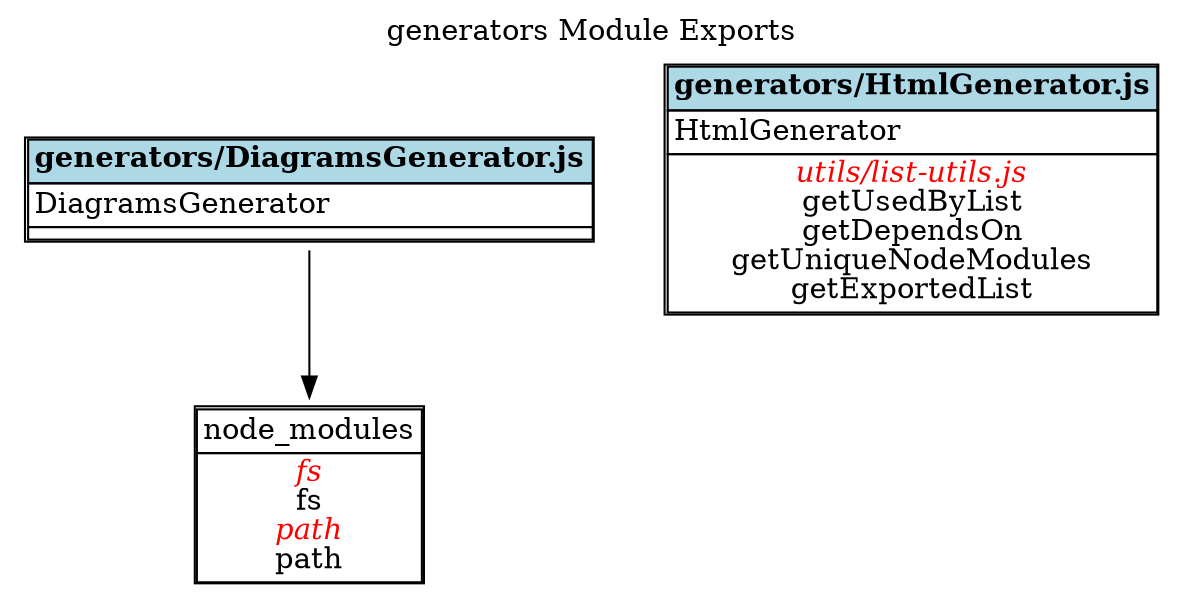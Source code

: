 digraph {label="generators Module Exports";
labelloc="t";
"generators/DiagramsGenerator.js" [shape = none, label =<<TABLE cellspacing="0" cellborder="1" align="left">
<TR><TD bgcolor="lightblue" align="center"><B>generators/DiagramsGenerator.js</B></TD></TR>
<TR><TD align="left">
DiagramsGenerator<BR/>
</TD></TR>
<TR><TD align="center">
</TD></TR>
</TABLE>>];
"generators/DiagramsGenerator.js-node_modules" [shape = none, label =<<TABLE cellspacing="0" cellborder="1" align="left">
<TR><TD>node_modules</TD></TR>
<TR><TD align="center">
<font color="red"><I>fs</I></font><BR/>
fs<BR/>
<font color="red"><I>path</I></font><BR/>
path<BR/>
</TD></TR>
</TABLE>>];
"generators/DiagramsGenerator.js"->"generators/DiagramsGenerator.js-node_modules"
"generators/HtmlGenerator.js" [shape = none, label =<<TABLE cellspacing="0" cellborder="1" align="left">
<TR><TD bgcolor="lightblue" align="center"><B>generators/HtmlGenerator.js</B></TD></TR>
<TR><TD align="left">
HtmlGenerator<BR/>
</TD></TR>
<TR><TD align="center">
<font color="red"><I>utils/list-utils.js</I></font><BR/>
getUsedByList<BR/>
getDependsOn<BR/>
getUniqueNodeModules<BR/>
getExportedList<BR/>
</TD></TR>
</TABLE>>];
}

